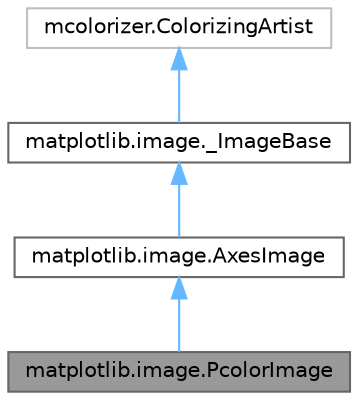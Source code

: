 digraph "matplotlib.image.PcolorImage"
{
 // LATEX_PDF_SIZE
  bgcolor="transparent";
  edge [fontname=Helvetica,fontsize=10,labelfontname=Helvetica,labelfontsize=10];
  node [fontname=Helvetica,fontsize=10,shape=box,height=0.2,width=0.4];
  Node1 [id="Node000001",label="matplotlib.image.PcolorImage",height=0.2,width=0.4,color="gray40", fillcolor="grey60", style="filled", fontcolor="black",tooltip=" "];
  Node2 -> Node1 [id="edge1_Node000001_Node000002",dir="back",color="steelblue1",style="solid",tooltip=" "];
  Node2 [id="Node000002",label="matplotlib.image.AxesImage",height=0.2,width=0.4,color="gray40", fillcolor="white", style="filled",URL="$de/d1a/classmatplotlib_1_1image_1_1AxesImage.html",tooltip=" "];
  Node3 -> Node2 [id="edge2_Node000002_Node000003",dir="back",color="steelblue1",style="solid",tooltip=" "];
  Node3 [id="Node000003",label="matplotlib.image._ImageBase",height=0.2,width=0.4,color="gray40", fillcolor="white", style="filled",URL="$db/d29/classmatplotlib_1_1image_1_1__ImageBase.html",tooltip=" "];
  Node4 -> Node3 [id="edge3_Node000003_Node000004",dir="back",color="steelblue1",style="solid",tooltip=" "];
  Node4 [id="Node000004",label="mcolorizer.ColorizingArtist",height=0.2,width=0.4,color="grey75", fillcolor="white", style="filled",tooltip=" "];
}
